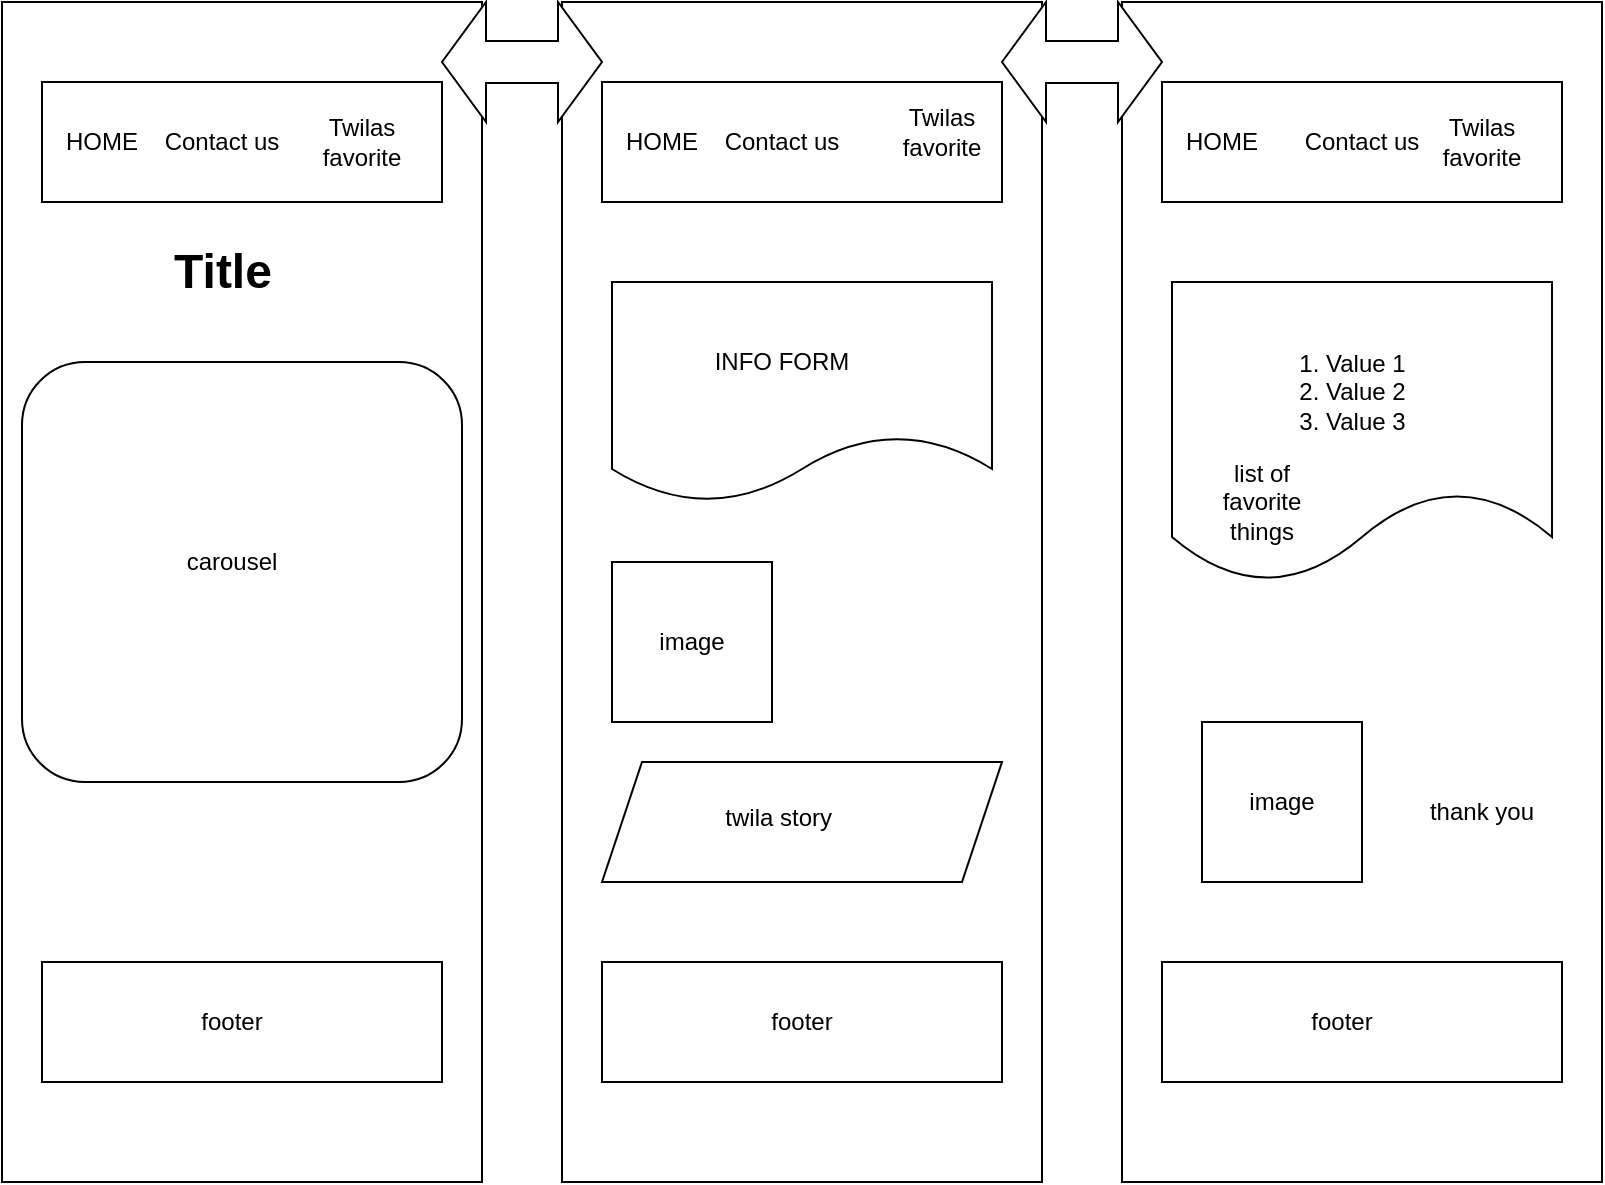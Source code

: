 <mxfile version="28.2.8">
  <diagram name="Page-1" id="TCBg2xOW25adFVMFYKjX">
    <mxGraphModel dx="1125" dy="660" grid="1" gridSize="10" guides="1" tooltips="1" connect="1" arrows="1" fold="1" page="1" pageScale="1" pageWidth="850" pageHeight="1100" math="0" shadow="0">
      <root>
        <mxCell id="0" />
        <mxCell id="1" parent="0" />
        <mxCell id="KGZUkPBfvyKHfxKD1IAH-6" value="" style="rounded=0;whiteSpace=wrap;html=1;direction=south;" parent="1" vertex="1">
          <mxGeometry x="600" y="80" width="240" height="590" as="geometry" />
        </mxCell>
        <mxCell id="KGZUkPBfvyKHfxKD1IAH-7" value="" style="rounded=0;whiteSpace=wrap;html=1;direction=south;" parent="1" vertex="1">
          <mxGeometry x="320" y="80" width="240" height="590" as="geometry" />
        </mxCell>
        <mxCell id="KGZUkPBfvyKHfxKD1IAH-8" value="" style="rounded=0;whiteSpace=wrap;html=1;direction=south;" parent="1" vertex="1">
          <mxGeometry x="40" y="80" width="240" height="590" as="geometry" />
        </mxCell>
        <mxCell id="jFa4SLn_Vu8nO-f6v0uS-1" value="" style="rounded=0;whiteSpace=wrap;html=1;" vertex="1" parent="1">
          <mxGeometry x="60" y="120" width="200" height="60" as="geometry" />
        </mxCell>
        <mxCell id="jFa4SLn_Vu8nO-f6v0uS-2" value="" style="rounded=0;whiteSpace=wrap;html=1;" vertex="1" parent="1">
          <mxGeometry x="620" y="120" width="200" height="60" as="geometry" />
        </mxCell>
        <mxCell id="jFa4SLn_Vu8nO-f6v0uS-3" value="" style="rounded=0;whiteSpace=wrap;html=1;" vertex="1" parent="1">
          <mxGeometry x="340" y="120" width="200" height="60" as="geometry" />
        </mxCell>
        <mxCell id="jFa4SLn_Vu8nO-f6v0uS-4" value="" style="rounded=1;whiteSpace=wrap;html=1;" vertex="1" parent="1">
          <mxGeometry x="50" y="260" width="220" height="210" as="geometry" />
        </mxCell>
        <mxCell id="jFa4SLn_Vu8nO-f6v0uS-5" value="" style="rounded=0;whiteSpace=wrap;html=1;" vertex="1" parent="1">
          <mxGeometry x="60" y="560" width="200" height="60" as="geometry" />
        </mxCell>
        <mxCell id="jFa4SLn_Vu8nO-f6v0uS-6" value="" style="whiteSpace=wrap;html=1;aspect=fixed;" vertex="1" parent="1">
          <mxGeometry x="345" y="360" width="80" height="80" as="geometry" />
        </mxCell>
        <mxCell id="jFa4SLn_Vu8nO-f6v0uS-8" value="" style="rounded=0;whiteSpace=wrap;html=1;" vertex="1" parent="1">
          <mxGeometry x="340" y="560" width="200" height="60" as="geometry" />
        </mxCell>
        <mxCell id="jFa4SLn_Vu8nO-f6v0uS-9" value="" style="rounded=0;whiteSpace=wrap;html=1;" vertex="1" parent="1">
          <mxGeometry x="620" y="560" width="200" height="60" as="geometry" />
        </mxCell>
        <mxCell id="jFa4SLn_Vu8nO-f6v0uS-10" value="" style="shape=parallelogram;perimeter=parallelogramPerimeter;whiteSpace=wrap;html=1;fixedSize=1;" vertex="1" parent="1">
          <mxGeometry x="340" y="460" width="200" height="60" as="geometry" />
        </mxCell>
        <mxCell id="jFa4SLn_Vu8nO-f6v0uS-11" value="" style="shape=document;whiteSpace=wrap;html=1;boundedLbl=1;" vertex="1" parent="1">
          <mxGeometry x="625" y="220" width="190" height="150" as="geometry" />
        </mxCell>
        <mxCell id="jFa4SLn_Vu8nO-f6v0uS-14" value="" style="whiteSpace=wrap;html=1;aspect=fixed;" vertex="1" parent="1">
          <mxGeometry x="640" y="440" width="80" height="80" as="geometry" />
        </mxCell>
        <mxCell id="jFa4SLn_Vu8nO-f6v0uS-20" value="" style="shape=document;whiteSpace=wrap;html=1;boundedLbl=1;" vertex="1" parent="1">
          <mxGeometry x="345" y="220" width="190" height="110" as="geometry" />
        </mxCell>
        <mxCell id="jFa4SLn_Vu8nO-f6v0uS-21" value="" style="html=1;shadow=0;dashed=0;align=center;verticalAlign=middle;shape=mxgraph.arrows2.twoWayArrow;dy=0.65;dx=22;" vertex="1" parent="1">
          <mxGeometry x="260" y="80" width="80" height="60" as="geometry" />
        </mxCell>
        <mxCell id="jFa4SLn_Vu8nO-f6v0uS-22" value="" style="html=1;shadow=0;dashed=0;align=center;verticalAlign=middle;shape=mxgraph.arrows2.twoWayArrow;dy=0.65;dx=22;" vertex="1" parent="1">
          <mxGeometry x="540" y="80" width="80" height="60" as="geometry" />
        </mxCell>
        <mxCell id="jFa4SLn_Vu8nO-f6v0uS-23" value="Contact us" style="text;html=1;whiteSpace=wrap;strokeColor=none;fillColor=none;align=center;verticalAlign=middle;rounded=0;" vertex="1" parent="1">
          <mxGeometry x="120" y="135" width="60" height="30" as="geometry" />
        </mxCell>
        <mxCell id="jFa4SLn_Vu8nO-f6v0uS-24" value="Twilas favorite" style="text;html=1;whiteSpace=wrap;strokeColor=none;fillColor=none;align=center;verticalAlign=middle;rounded=0;" vertex="1" parent="1">
          <mxGeometry x="750" y="135" width="60" height="30" as="geometry" />
        </mxCell>
        <mxCell id="jFa4SLn_Vu8nO-f6v0uS-25" value="HOME" style="text;html=1;whiteSpace=wrap;strokeColor=none;fillColor=none;align=center;verticalAlign=middle;rounded=0;" vertex="1" parent="1">
          <mxGeometry x="340" y="135" width="60" height="30" as="geometry" />
        </mxCell>
        <mxCell id="jFa4SLn_Vu8nO-f6v0uS-26" value="&lt;ol&gt;&lt;li&gt;Value 1&lt;/li&gt;&lt;li&gt;Value 2&lt;/li&gt;&lt;li&gt;Value 3&lt;/li&gt;&lt;/ol&gt;" style="text;strokeColor=none;fillColor=none;html=1;whiteSpace=wrap;verticalAlign=middle;overflow=hidden;" vertex="1" parent="1">
          <mxGeometry x="660" y="235" width="100" height="80" as="geometry" />
        </mxCell>
        <mxCell id="jFa4SLn_Vu8nO-f6v0uS-28" value="Title" style="text;strokeColor=none;fillColor=none;html=1;fontSize=24;fontStyle=1;verticalAlign=middle;align=center;" vertex="1" parent="1">
          <mxGeometry x="100" y="195" width="100" height="40" as="geometry" />
        </mxCell>
        <mxCell id="jFa4SLn_Vu8nO-f6v0uS-33" value="twila story&amp;nbsp;" style="text;html=1;whiteSpace=wrap;strokeColor=none;fillColor=none;align=center;verticalAlign=middle;rounded=0;" vertex="1" parent="1">
          <mxGeometry x="400" y="470" width="60" height="35" as="geometry" />
        </mxCell>
        <mxCell id="jFa4SLn_Vu8nO-f6v0uS-35" value="image" style="text;html=1;whiteSpace=wrap;strokeColor=none;fillColor=none;align=center;verticalAlign=middle;rounded=0;" vertex="1" parent="1">
          <mxGeometry x="650" y="465" width="60" height="30" as="geometry" />
        </mxCell>
        <UserObject label="INFO FORM" placeholders="1" name="Variable" id="jFa4SLn_Vu8nO-f6v0uS-36">
          <mxCell style="text;html=1;strokeColor=none;fillColor=none;align=center;verticalAlign=middle;whiteSpace=wrap;overflow=hidden;" vertex="1" parent="1">
            <mxGeometry x="390" y="250" width="80" height="20" as="geometry" />
          </mxCell>
        </UserObject>
        <mxCell id="jFa4SLn_Vu8nO-f6v0uS-38" value="HOME" style="text;html=1;whiteSpace=wrap;strokeColor=none;fillColor=none;align=center;verticalAlign=middle;rounded=0;" vertex="1" parent="1">
          <mxGeometry x="70" y="135" width="40" height="30" as="geometry" />
        </mxCell>
        <mxCell id="jFa4SLn_Vu8nO-f6v0uS-39" value="Contact us" style="text;html=1;whiteSpace=wrap;strokeColor=none;fillColor=none;align=center;verticalAlign=middle;rounded=0;" vertex="1" parent="1">
          <mxGeometry x="400" y="135" width="60" height="30" as="geometry" />
        </mxCell>
        <mxCell id="jFa4SLn_Vu8nO-f6v0uS-40" value="HOME" style="text;html=1;whiteSpace=wrap;strokeColor=none;fillColor=none;align=center;verticalAlign=middle;rounded=0;" vertex="1" parent="1">
          <mxGeometry x="620" y="135" width="60" height="30" as="geometry" />
        </mxCell>
        <mxCell id="jFa4SLn_Vu8nO-f6v0uS-41" value="Contact us" style="text;html=1;whiteSpace=wrap;strokeColor=none;fillColor=none;align=center;verticalAlign=middle;rounded=0;" vertex="1" parent="1">
          <mxGeometry x="690" y="135" width="60" height="30" as="geometry" />
        </mxCell>
        <mxCell id="jFa4SLn_Vu8nO-f6v0uS-42" value="Twilas favorite" style="text;html=1;whiteSpace=wrap;strokeColor=none;fillColor=none;align=center;verticalAlign=middle;rounded=0;" vertex="1" parent="1">
          <mxGeometry x="190" y="135" width="60" height="30" as="geometry" />
        </mxCell>
        <mxCell id="jFa4SLn_Vu8nO-f6v0uS-43" value="Twilas favorite" style="text;html=1;whiteSpace=wrap;strokeColor=none;fillColor=none;align=center;verticalAlign=middle;rounded=0;" vertex="1" parent="1">
          <mxGeometry x="480" y="130" width="60" height="30" as="geometry" />
        </mxCell>
        <mxCell id="jFa4SLn_Vu8nO-f6v0uS-46" value="carousel" style="text;html=1;whiteSpace=wrap;strokeColor=none;fillColor=none;align=center;verticalAlign=middle;rounded=0;" vertex="1" parent="1">
          <mxGeometry x="80" y="320" width="150" height="80" as="geometry" />
        </mxCell>
        <mxCell id="jFa4SLn_Vu8nO-f6v0uS-47" value="footer" style="text;html=1;whiteSpace=wrap;strokeColor=none;fillColor=none;align=center;verticalAlign=middle;rounded=0;" vertex="1" parent="1">
          <mxGeometry x="125" y="575" width="60" height="30" as="geometry" />
        </mxCell>
        <mxCell id="jFa4SLn_Vu8nO-f6v0uS-48" value="footer" style="text;html=1;whiteSpace=wrap;strokeColor=none;fillColor=none;align=center;verticalAlign=middle;rounded=0;" vertex="1" parent="1">
          <mxGeometry x="410" y="575" width="60" height="30" as="geometry" />
        </mxCell>
        <mxCell id="jFa4SLn_Vu8nO-f6v0uS-49" value="footer" style="text;html=1;whiteSpace=wrap;strokeColor=none;fillColor=none;align=center;verticalAlign=middle;rounded=0;" vertex="1" parent="1">
          <mxGeometry x="680" y="575" width="60" height="30" as="geometry" />
        </mxCell>
        <mxCell id="jFa4SLn_Vu8nO-f6v0uS-51" value="thank you" style="text;html=1;whiteSpace=wrap;strokeColor=none;fillColor=none;align=center;verticalAlign=middle;rounded=0;" vertex="1" parent="1">
          <mxGeometry x="750" y="470" width="60" height="30" as="geometry" />
        </mxCell>
        <mxCell id="jFa4SLn_Vu8nO-f6v0uS-52" value="image" style="text;html=1;whiteSpace=wrap;strokeColor=none;fillColor=none;align=center;verticalAlign=middle;rounded=0;" vertex="1" parent="1">
          <mxGeometry x="355" y="385" width="60" height="30" as="geometry" />
        </mxCell>
        <mxCell id="jFa4SLn_Vu8nO-f6v0uS-53" value="list of favorite things" style="text;html=1;whiteSpace=wrap;strokeColor=none;fillColor=none;align=center;verticalAlign=middle;rounded=0;" vertex="1" parent="1">
          <mxGeometry x="640" y="315" width="60" height="30" as="geometry" />
        </mxCell>
      </root>
    </mxGraphModel>
  </diagram>
</mxfile>
